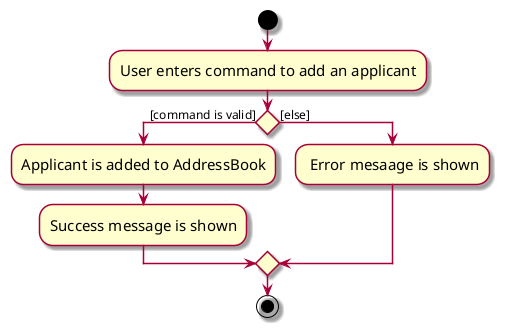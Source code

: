 @startuml
skin rose
skinparam ActivityFontSize 15
skinparam ArrowFontSize 12
start
:User enters command to add an applicant;

if () then ([command is valid])
    :Applicant is added to AddressBook;
    :Success message is shown;
else ([else])
    : Error mesaage is shown;
endif
stop
@enduml
